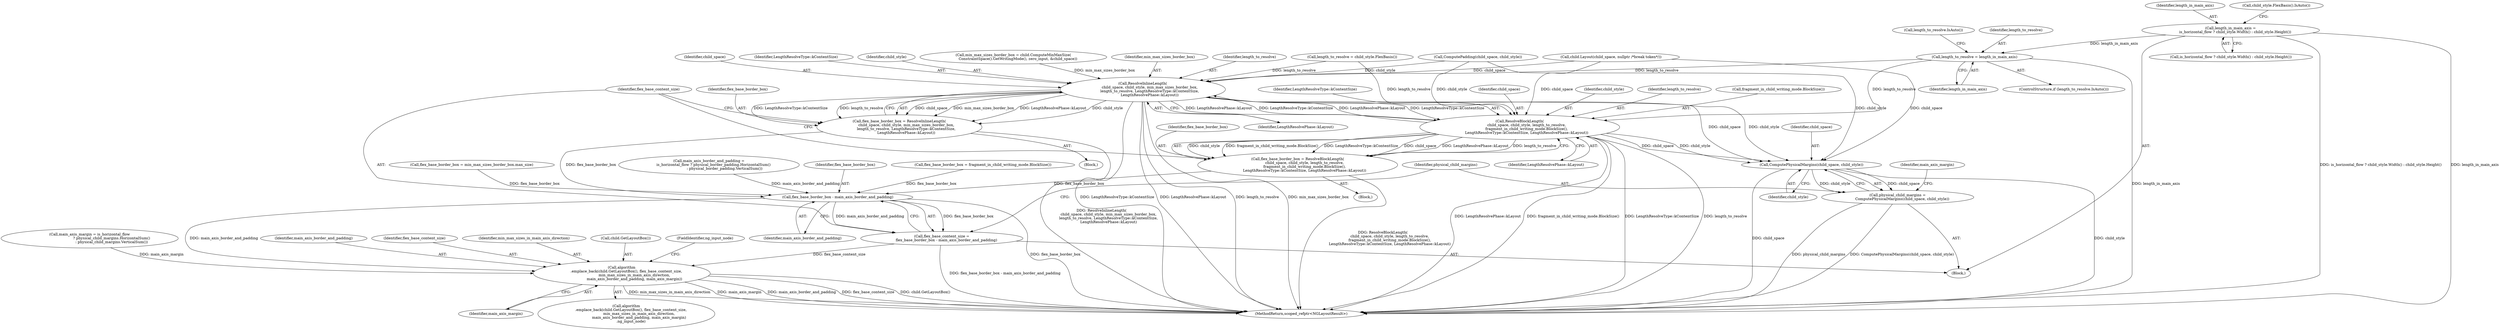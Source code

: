 digraph "0_Chrome_69ec52bd0b32622770a25952386596ccb4ad6434@API" {
"1000222" [label="(Call,length_in_main_axis =\n        is_horizontal_flow ? child_style.Width() : child_style.Height())"];
"1000253" [label="(Call,length_to_resolve = length_in_main_axis)"];
"1000265" [label="(Call,ResolveInlineLength(\n            child_space, child_style, min_max_sizes_border_box,\n            length_to_resolve, LengthResolveType::kContentSize,\n            LengthResolvePhase::kLayout))"];
"1000263" [label="(Call,flex_base_border_box = ResolveInlineLength(\n            child_space, child_style, min_max_sizes_border_box,\n            length_to_resolve, LengthResolveType::kContentSize,\n            LengthResolvePhase::kLayout))"];
"1000286" [label="(Call,flex_base_border_box - main_axis_border_and_padding)"];
"1000284" [label="(Call,flex_base_content_size =\n        flex_base_border_box - main_axis_border_and_padding)"];
"1000305" [label="(Call,algorithm\n        .emplace_back(child.GetLayoutBox(), flex_base_content_size,\n                      min_max_sizes_in_main_axis_direction,\n                      main_axis_border_and_padding, main_axis_margin))"];
"1000276" [label="(Call,ResolveBlockLength(\n            child_space, child_style, length_to_resolve,\n            fragment_in_child_writing_mode.BlockSize(),\n            LengthResolveType::kContentSize, LengthResolvePhase::kLayout))"];
"1000274" [label="(Call,flex_base_border_box = ResolveBlockLength(\n            child_space, child_style, length_to_resolve,\n            fragment_in_child_writing_mode.BlockSize(),\n            LengthResolveType::kContentSize, LengthResolvePhase::kLayout))"];
"1000292" [label="(Call,ComputePhysicalMargins(child_space, child_style))"];
"1000290" [label="(Call,physical_child_margins =\n        ComputePhysicalMargins(child_space, child_style))"];
"1000288" [label="(Identifier,main_axis_border_and_padding)"];
"1000265" [label="(Call,ResolveInlineLength(\n            child_space, child_style, min_max_sizes_border_box,\n            length_to_resolve, LengthResolveType::kContentSize,\n            LengthResolvePhase::kLayout))"];
"1000307" [label="(Identifier,flex_base_content_size)"];
"1000305" [label="(Call,algorithm\n        .emplace_back(child.GetLayoutBox(), flex_base_content_size,\n                      min_max_sizes_in_main_axis_direction,\n                      main_axis_border_and_padding, main_axis_margin))"];
"1000308" [label="(Identifier,min_max_sizes_in_main_axis_direction)"];
"1000258" [label="(Call,length_to_resolve.IsAuto())"];
"1000253" [label="(Call,length_to_resolve = length_in_main_axis)"];
"1000193" [label="(Call,ComputePadding(child_space, child_style))"];
"1000291" [label="(Identifier,physical_child_margins)"];
"1000273" [label="(Block,)"];
"1000268" [label="(Identifier,min_max_sizes_border_box)"];
"1000198" [label="(Call,main_axis_border_and_padding =\n        is_horizontal_flow ? physical_border_padding.HorizontalSum()\n                           : physical_border_padding.VerticalSum())"];
"1000287" [label="(Identifier,flex_base_border_box)"];
"1000277" [label="(Identifier,child_space)"];
"1000294" [label="(Identifier,child_style)"];
"1000306" [label="(Call,child.GetLayoutBox())"];
"1000224" [label="(Call,is_horizontal_flow ? child_style.Width() : child_style.Height())"];
"1000254" [label="(Identifier,length_to_resolve)"];
"1000276" [label="(Call,ResolveBlockLength(\n            child_space, child_style, length_to_resolve,\n            fragment_in_child_writing_mode.BlockSize(),\n            LengthResolveType::kContentSize, LengthResolvePhase::kLayout))"];
"1000269" [label="(Identifier,length_to_resolve)"];
"1000311" [label="(FieldIdentifier,ng_input_node)"];
"1000304" [label="(Call,algorithm\n        .emplace_back(child.GetLayoutBox(), flex_base_content_size,\n                      min_max_sizes_in_main_axis_direction,\n                      main_axis_border_and_padding, main_axis_margin)\n        .ng_input_node)"];
"1000223" [label="(Identifier,length_in_main_axis)"];
"1000296" [label="(Call,main_axis_margin = is_horizontal_flow\n                                      ? physical_child_margins.HorizontalSum()\n                                      : physical_child_margins.VerticalSum())"];
"1000282" [label="(Identifier,LengthResolvePhase::kLayout)"];
"1000292" [label="(Call,ComputePhysicalMargins(child_space, child_style))"];
"1000266" [label="(Identifier,child_space)"];
"1000216" [label="(Call,child.Layout(child_space, nullptr /*break token*/))"];
"1000270" [label="(Identifier,LengthResolveType::kContentSize)"];
"1000275" [label="(Identifier,flex_base_border_box)"];
"1000242" [label="(Call,flex_base_border_box = fragment_in_child_writing_mode.BlockSize())"];
"1000163" [label="(Block,)"];
"1000255" [label="(Identifier,length_in_main_axis)"];
"1000262" [label="(Block,)"];
"1000264" [label="(Identifier,flex_base_border_box)"];
"1000610" [label="(MethodReturn,scoped_refptr<NGLayoutResult>)"];
"1000284" [label="(Call,flex_base_content_size =\n        flex_base_border_box - main_axis_border_and_padding)"];
"1000310" [label="(Identifier,main_axis_margin)"];
"1000286" [label="(Call,flex_base_border_box - main_axis_border_and_padding)"];
"1000297" [label="(Identifier,main_axis_margin)"];
"1000293" [label="(Identifier,child_space)"];
"1000278" [label="(Identifier,child_style)"];
"1000267" [label="(Identifier,child_style)"];
"1000263" [label="(Call,flex_base_border_box = ResolveInlineLength(\n            child_space, child_style, min_max_sizes_border_box,\n            length_to_resolve, LengthResolveType::kContentSize,\n            LengthResolvePhase::kLayout))"];
"1000222" [label="(Call,length_in_main_axis =\n        is_horizontal_flow ? child_style.Width() : child_style.Height())"];
"1000279" [label="(Identifier,length_to_resolve)"];
"1000271" [label="(Identifier,LengthResolvePhase::kLayout)"];
"1000230" [label="(Call,child_style.FlexBasis().IsAuto())"];
"1000206" [label="(Call,min_max_sizes_border_box = child.ComputeMinMaxSize(\n        ConstraintSpace().GetWritingMode(), zero_input, &child_space))"];
"1000236" [label="(Call,flex_base_border_box = min_max_sizes_border_box.max_size)"];
"1000280" [label="(Call,fragment_in_child_writing_mode.BlockSize())"];
"1000251" [label="(ControlStructure,if (length_to_resolve.IsAuto()))"];
"1000285" [label="(Identifier,flex_base_content_size)"];
"1000281" [label="(Identifier,LengthResolveType::kContentSize)"];
"1000290" [label="(Call,physical_child_margins =\n        ComputePhysicalMargins(child_space, child_style))"];
"1000274" [label="(Call,flex_base_border_box = ResolveBlockLength(\n            child_space, child_style, length_to_resolve,\n            fragment_in_child_writing_mode.BlockSize(),\n            LengthResolveType::kContentSize, LengthResolvePhase::kLayout))"];
"1000309" [label="(Identifier,main_axis_border_and_padding)"];
"1000248" [label="(Call,length_to_resolve = child_style.FlexBasis())"];
"1000222" -> "1000163"  [label="AST: "];
"1000222" -> "1000224"  [label="CFG: "];
"1000223" -> "1000222"  [label="AST: "];
"1000224" -> "1000222"  [label="AST: "];
"1000230" -> "1000222"  [label="CFG: "];
"1000222" -> "1000610"  [label="DDG: length_in_main_axis"];
"1000222" -> "1000610"  [label="DDG: is_horizontal_flow ? child_style.Width() : child_style.Height()"];
"1000222" -> "1000253"  [label="DDG: length_in_main_axis"];
"1000253" -> "1000251"  [label="AST: "];
"1000253" -> "1000255"  [label="CFG: "];
"1000254" -> "1000253"  [label="AST: "];
"1000255" -> "1000253"  [label="AST: "];
"1000258" -> "1000253"  [label="CFG: "];
"1000253" -> "1000610"  [label="DDG: length_in_main_axis"];
"1000253" -> "1000265"  [label="DDG: length_to_resolve"];
"1000253" -> "1000276"  [label="DDG: length_to_resolve"];
"1000265" -> "1000263"  [label="AST: "];
"1000265" -> "1000271"  [label="CFG: "];
"1000266" -> "1000265"  [label="AST: "];
"1000267" -> "1000265"  [label="AST: "];
"1000268" -> "1000265"  [label="AST: "];
"1000269" -> "1000265"  [label="AST: "];
"1000270" -> "1000265"  [label="AST: "];
"1000271" -> "1000265"  [label="AST: "];
"1000263" -> "1000265"  [label="CFG: "];
"1000265" -> "1000610"  [label="DDG: length_to_resolve"];
"1000265" -> "1000610"  [label="DDG: min_max_sizes_border_box"];
"1000265" -> "1000610"  [label="DDG: LengthResolveType::kContentSize"];
"1000265" -> "1000610"  [label="DDG: LengthResolvePhase::kLayout"];
"1000265" -> "1000263"  [label="DDG: child_space"];
"1000265" -> "1000263"  [label="DDG: min_max_sizes_border_box"];
"1000265" -> "1000263"  [label="DDG: LengthResolvePhase::kLayout"];
"1000265" -> "1000263"  [label="DDG: child_style"];
"1000265" -> "1000263"  [label="DDG: LengthResolveType::kContentSize"];
"1000265" -> "1000263"  [label="DDG: length_to_resolve"];
"1000216" -> "1000265"  [label="DDG: child_space"];
"1000193" -> "1000265"  [label="DDG: child_style"];
"1000206" -> "1000265"  [label="DDG: min_max_sizes_border_box"];
"1000248" -> "1000265"  [label="DDG: length_to_resolve"];
"1000276" -> "1000265"  [label="DDG: LengthResolveType::kContentSize"];
"1000276" -> "1000265"  [label="DDG: LengthResolvePhase::kLayout"];
"1000265" -> "1000276"  [label="DDG: LengthResolveType::kContentSize"];
"1000265" -> "1000276"  [label="DDG: LengthResolvePhase::kLayout"];
"1000265" -> "1000292"  [label="DDG: child_space"];
"1000265" -> "1000292"  [label="DDG: child_style"];
"1000263" -> "1000262"  [label="AST: "];
"1000264" -> "1000263"  [label="AST: "];
"1000285" -> "1000263"  [label="CFG: "];
"1000263" -> "1000610"  [label="DDG: ResolveInlineLength(\n            child_space, child_style, min_max_sizes_border_box,\n            length_to_resolve, LengthResolveType::kContentSize,\n            LengthResolvePhase::kLayout)"];
"1000263" -> "1000286"  [label="DDG: flex_base_border_box"];
"1000286" -> "1000284"  [label="AST: "];
"1000286" -> "1000288"  [label="CFG: "];
"1000287" -> "1000286"  [label="AST: "];
"1000288" -> "1000286"  [label="AST: "];
"1000284" -> "1000286"  [label="CFG: "];
"1000286" -> "1000610"  [label="DDG: flex_base_border_box"];
"1000286" -> "1000284"  [label="DDG: flex_base_border_box"];
"1000286" -> "1000284"  [label="DDG: main_axis_border_and_padding"];
"1000236" -> "1000286"  [label="DDG: flex_base_border_box"];
"1000274" -> "1000286"  [label="DDG: flex_base_border_box"];
"1000242" -> "1000286"  [label="DDG: flex_base_border_box"];
"1000198" -> "1000286"  [label="DDG: main_axis_border_and_padding"];
"1000286" -> "1000305"  [label="DDG: main_axis_border_and_padding"];
"1000284" -> "1000163"  [label="AST: "];
"1000285" -> "1000284"  [label="AST: "];
"1000291" -> "1000284"  [label="CFG: "];
"1000284" -> "1000610"  [label="DDG: flex_base_border_box - main_axis_border_and_padding"];
"1000284" -> "1000305"  [label="DDG: flex_base_content_size"];
"1000305" -> "1000304"  [label="AST: "];
"1000305" -> "1000310"  [label="CFG: "];
"1000306" -> "1000305"  [label="AST: "];
"1000307" -> "1000305"  [label="AST: "];
"1000308" -> "1000305"  [label="AST: "];
"1000309" -> "1000305"  [label="AST: "];
"1000310" -> "1000305"  [label="AST: "];
"1000311" -> "1000305"  [label="CFG: "];
"1000305" -> "1000610"  [label="DDG: main_axis_margin"];
"1000305" -> "1000610"  [label="DDG: main_axis_border_and_padding"];
"1000305" -> "1000610"  [label="DDG: flex_base_content_size"];
"1000305" -> "1000610"  [label="DDG: child.GetLayoutBox()"];
"1000305" -> "1000610"  [label="DDG: min_max_sizes_in_main_axis_direction"];
"1000296" -> "1000305"  [label="DDG: main_axis_margin"];
"1000276" -> "1000274"  [label="AST: "];
"1000276" -> "1000282"  [label="CFG: "];
"1000277" -> "1000276"  [label="AST: "];
"1000278" -> "1000276"  [label="AST: "];
"1000279" -> "1000276"  [label="AST: "];
"1000280" -> "1000276"  [label="AST: "];
"1000281" -> "1000276"  [label="AST: "];
"1000282" -> "1000276"  [label="AST: "];
"1000274" -> "1000276"  [label="CFG: "];
"1000276" -> "1000610"  [label="DDG: LengthResolvePhase::kLayout"];
"1000276" -> "1000610"  [label="DDG: fragment_in_child_writing_mode.BlockSize()"];
"1000276" -> "1000610"  [label="DDG: LengthResolveType::kContentSize"];
"1000276" -> "1000610"  [label="DDG: length_to_resolve"];
"1000276" -> "1000274"  [label="DDG: child_style"];
"1000276" -> "1000274"  [label="DDG: fragment_in_child_writing_mode.BlockSize()"];
"1000276" -> "1000274"  [label="DDG: LengthResolveType::kContentSize"];
"1000276" -> "1000274"  [label="DDG: child_space"];
"1000276" -> "1000274"  [label="DDG: LengthResolvePhase::kLayout"];
"1000276" -> "1000274"  [label="DDG: length_to_resolve"];
"1000216" -> "1000276"  [label="DDG: child_space"];
"1000193" -> "1000276"  [label="DDG: child_style"];
"1000248" -> "1000276"  [label="DDG: length_to_resolve"];
"1000276" -> "1000292"  [label="DDG: child_space"];
"1000276" -> "1000292"  [label="DDG: child_style"];
"1000274" -> "1000273"  [label="AST: "];
"1000275" -> "1000274"  [label="AST: "];
"1000285" -> "1000274"  [label="CFG: "];
"1000274" -> "1000610"  [label="DDG: ResolveBlockLength(\n            child_space, child_style, length_to_resolve,\n            fragment_in_child_writing_mode.BlockSize(),\n            LengthResolveType::kContentSize, LengthResolvePhase::kLayout)"];
"1000292" -> "1000290"  [label="AST: "];
"1000292" -> "1000294"  [label="CFG: "];
"1000293" -> "1000292"  [label="AST: "];
"1000294" -> "1000292"  [label="AST: "];
"1000290" -> "1000292"  [label="CFG: "];
"1000292" -> "1000610"  [label="DDG: child_style"];
"1000292" -> "1000610"  [label="DDG: child_space"];
"1000292" -> "1000290"  [label="DDG: child_space"];
"1000292" -> "1000290"  [label="DDG: child_style"];
"1000216" -> "1000292"  [label="DDG: child_space"];
"1000193" -> "1000292"  [label="DDG: child_style"];
"1000290" -> "1000163"  [label="AST: "];
"1000291" -> "1000290"  [label="AST: "];
"1000297" -> "1000290"  [label="CFG: "];
"1000290" -> "1000610"  [label="DDG: physical_child_margins"];
"1000290" -> "1000610"  [label="DDG: ComputePhysicalMargins(child_space, child_style)"];
}
